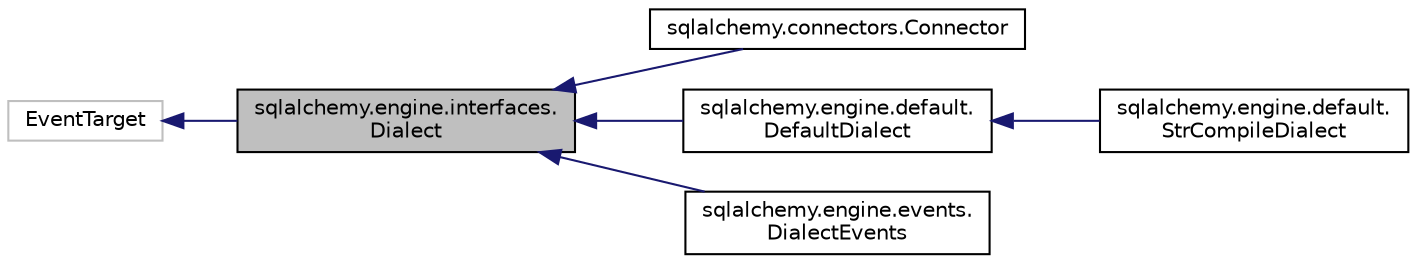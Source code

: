 digraph "sqlalchemy.engine.interfaces.Dialect"
{
 // LATEX_PDF_SIZE
  edge [fontname="Helvetica",fontsize="10",labelfontname="Helvetica",labelfontsize="10"];
  node [fontname="Helvetica",fontsize="10",shape=record];
  rankdir="LR";
  Node1 [label="sqlalchemy.engine.interfaces.\lDialect",height=0.2,width=0.4,color="black", fillcolor="grey75", style="filled", fontcolor="black",tooltip=" "];
  Node2 -> Node1 [dir="back",color="midnightblue",fontsize="10",style="solid",fontname="Helvetica"];
  Node2 [label="EventTarget",height=0.2,width=0.4,color="grey75", fillcolor="white", style="filled",tooltip=" "];
  Node1 -> Node3 [dir="back",color="midnightblue",fontsize="10",style="solid",fontname="Helvetica"];
  Node3 [label="sqlalchemy.connectors.Connector",height=0.2,width=0.4,color="black", fillcolor="white", style="filled",URL="$classsqlalchemy_1_1connectors_1_1Connector.html",tooltip=" "];
  Node1 -> Node4 [dir="back",color="midnightblue",fontsize="10",style="solid",fontname="Helvetica"];
  Node4 [label="sqlalchemy.engine.default.\lDefaultDialect",height=0.2,width=0.4,color="black", fillcolor="white", style="filled",URL="$classsqlalchemy_1_1engine_1_1default_1_1DefaultDialect.html",tooltip=" "];
  Node4 -> Node5 [dir="back",color="midnightblue",fontsize="10",style="solid",fontname="Helvetica"];
  Node5 [label="sqlalchemy.engine.default.\lStrCompileDialect",height=0.2,width=0.4,color="black", fillcolor="white", style="filled",URL="$classsqlalchemy_1_1engine_1_1default_1_1StrCompileDialect.html",tooltip=" "];
  Node1 -> Node6 [dir="back",color="midnightblue",fontsize="10",style="solid",fontname="Helvetica"];
  Node6 [label="sqlalchemy.engine.events.\lDialectEvents",height=0.2,width=0.4,color="black", fillcolor="white", style="filled",URL="$classsqlalchemy_1_1engine_1_1events_1_1DialectEvents.html",tooltip=" "];
}
